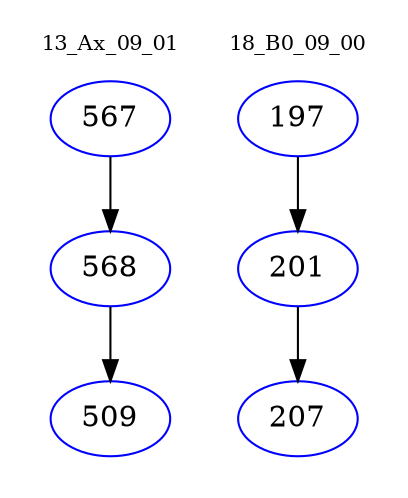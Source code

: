 digraph{
subgraph cluster_0 {
color = white
label = "13_Ax_09_01";
fontsize=10;
T0_567 [label="567", color="blue"]
T0_567 -> T0_568 [color="black"]
T0_568 [label="568", color="blue"]
T0_568 -> T0_509 [color="black"]
T0_509 [label="509", color="blue"]
}
subgraph cluster_1 {
color = white
label = "18_B0_09_00";
fontsize=10;
T1_197 [label="197", color="blue"]
T1_197 -> T1_201 [color="black"]
T1_201 [label="201", color="blue"]
T1_201 -> T1_207 [color="black"]
T1_207 [label="207", color="blue"]
}
}
